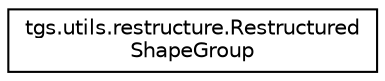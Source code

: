 digraph "Graphical Class Hierarchy"
{
  edge [fontname="Helvetica",fontsize="10",labelfontname="Helvetica",labelfontsize="10"];
  node [fontname="Helvetica",fontsize="10",shape=record];
  rankdir="LR";
  Node0 [label="tgs.utils.restructure.Restructured\lShapeGroup",height=0.2,width=0.4,color="black", fillcolor="white", style="filled",URL="$classtgs_1_1utils_1_1restructure_1_1RestructuredShapeGroup.html"];
}
